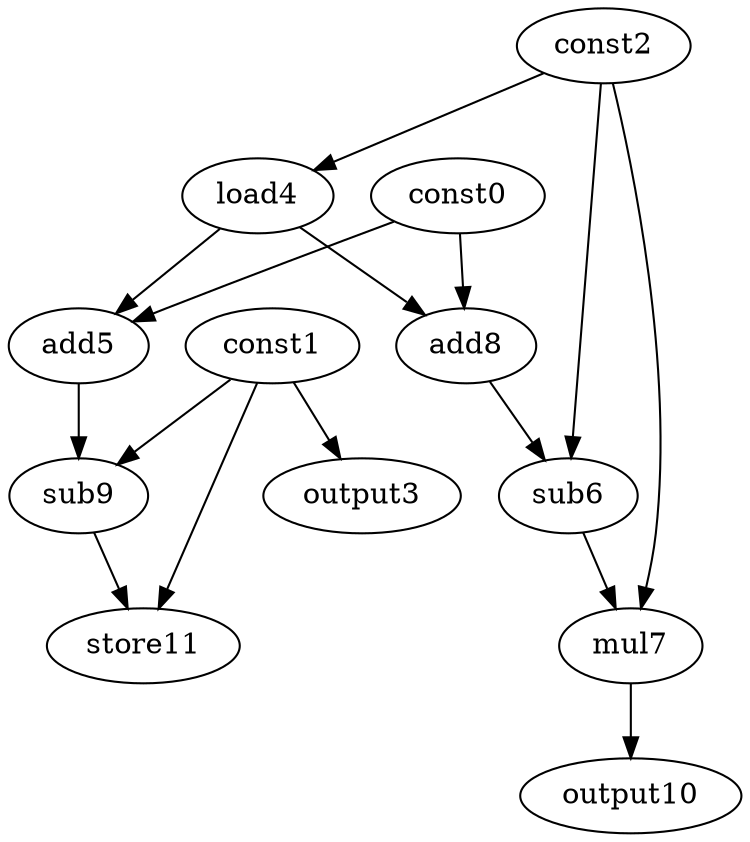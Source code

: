digraph G { 
const0[opcode=const]; 
const1[opcode=const]; 
const2[opcode=const]; 
output3[opcode=output]; 
load4[opcode=load]; 
add5[opcode=add]; 
sub6[opcode=sub]; 
mul7[opcode=mul]; 
add8[opcode=add]; 
sub9[opcode=sub]; 
output10[opcode=output]; 
store11[opcode=store]; 
const1->output3[operand=0];
const2->load4[operand=0];
const0->add5[operand=0];
load4->add5[operand=1];
const0->add8[operand=0];
load4->add8[operand=1];
add8->sub6[operand=0];
const2->sub6[operand=1];
const1->sub9[operand=0];
add5->sub9[operand=1];
const2->mul7[operand=0];
sub6->mul7[operand=1];
sub9->store11[operand=0];
const1->store11[operand=1];
mul7->output10[operand=0];
}

